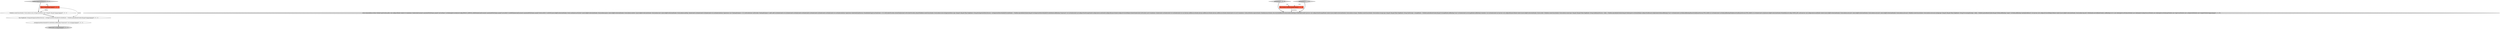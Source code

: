 digraph {
7 [style = filled, label = "bindRowIngestionMeters['0', '0', '1']", fillcolor = lightgray, shape = diamond image = "AAA0AAABBB3BBB"];
8 [style = filled, label = "binder.bind().in()@@@6@@@['0', '0', '1']", fillcolor = lightgray, shape = ellipse image = "AAA0AAABBB3BBB"];
0 [style = filled, label = "return ImmutableList.of(new Module(){@Override public void configure(Binder binder){if (standalone) {binder.bindConstant().annotatedWith(Names.named(\"serviceName\")).to(IndexingServiceSelectorConfig.DEFAULT_SERVICE_NAME)binder.bindConstant().annotatedWith(Names.named(\"servicePort\")).to(8090)binder.bindConstant().annotatedWith(Names.named(\"tlsServicePort\")).to(8290)}JsonConfigProvider.bind(binder,\"druid.coordinator.asOverlord\",)JsonConfigProvider.bind(binder,\"druid.indexer.queue\",)JsonConfigProvider.bind(binder,\"druid.indexer.tasklock\",)JsonConfigProvider.bind(binder,\"druid.indexer.task\",)JsonConfigProvider.bind(binder,\"druid.indexer.auditlog\",)binder.bind().in()binder.bind().to()binder.bind().to().in()binder.bind(new TypeLiteral<List<TaskLogStreamer>>(){}).toProvider(new ListProvider<TaskLogStreamer>().add().add()).in()binder.bind().to().in()binder.bind().in()binder.bind().in()binder.bind().in()binder.bind().in()binder.bind().in()binder.bind().to().in()binder.bind(new TypeLiteral<IndexTaskClientFactory<ParallelIndexSupervisorTaskClient>>(){}).toProvider(Providers.of(null))binder.bind().toProvider(Providers.of(null))PolyBind.createChoice(binder,\"druid.indexer.task.rowIngestionMeters.type\",Key.get(),Key.get())final MapBinder<String,RowIngestionMetersFactory> rowIngestionMetersHandlerProviderBinder = PolyBind.optionBinder(binder,Key.get())rowIngestionMetersHandlerProviderBinder.addBinding(\"dropwizard\").to().in()binder.bind().in()configureTaskStorage(binder)configureAutoscale(binder)configureRunners(binder)configureOverlordHelpers(binder)binder.bind().toProvider().in()if (standalone) {binder.bind().in()binder.bind().to().in()binder.bind().to().in()}Jerseys.addResource(binder,)Jerseys.addResource(binder,)Jerseys.addResource(binder,)binder.bind().to().in()if (standalone) {LifecycleModule.register(binder,)}bindAnnouncer(binder,,DiscoverySideEffectsProvider.builder(NodeType.OVERLORD).build())}private void configureTaskStorage(Binder binder){JsonConfigProvider.bind(binder,\"druid.indexer.storage\",)PolyBind.createChoice(binder,\"druid.indexer.storage.type\",Key.get(),Key.get())final MapBinder<String,TaskStorage> storageBinder = PolyBind.optionBinder(binder,Key.get())storageBinder.addBinding(\"local\").to()binder.bind().in()storageBinder.addBinding(\"metadata\").to().in()binder.bind().in()}private void configureRunners(Binder binder){JsonConfigProvider.bind(binder,\"druid.worker\",)PolyBind.createChoice(binder,\"druid.indexer.runner.type\",Key.get(),Key.get())final MapBinder<String,TaskRunnerFactory> biddy = PolyBind.optionBinder(binder,Key.get())IndexingServiceModuleHelper.configureTaskRunnerConfigs(binder)biddy.addBinding(\"local\").to()binder.bind().in()biddy.addBinding(RemoteTaskRunnerFactory.TYPE_NAME).to().in()binder.bind().in()biddy.addBinding(HttpRemoteTaskRunnerFactory.TYPE_NAME).to().in()binder.bind().in()JacksonConfigProvider.bind(binder,WorkerBehaviorConfig.CONFIG_KEY,,null)}private void configureAutoscale(Binder binder){JsonConfigProvider.bind(binder,\"druid.indexer.autoscale\",)JsonConfigProvider.bind(binder,\"druid.indexer.autoscale\",)JsonConfigProvider.bind(binder,\"druid.indexer.autoscale\",)PolyBind.createChoice(binder,\"druid.indexer.autoscale.strategy.type\",Key.get(),Key.get())final MapBinder<String,ProvisioningStrategy> biddy = PolyBind.optionBinder(binder,Key.get())biddy.addBinding(\"simple\").to()biddy.addBinding(\"pendingTaskBased\").to()}private void configureOverlordHelpers(Binder binder){JsonConfigProvider.bind(binder,\"druid.indexer.logs.kill\",)Multibinder.newSetBinder(binder,).addBinding().to()}},new IndexingServiceFirehoseModule(),new IndexingServiceInputSourceModule(),new IndexingServiceTaskLogsModule(),new SupervisorModule(),new LookupSerdeModule(),new SamplerModule())@@@3@@@['1', '1', '0']", fillcolor = lightgray, shape = ellipse image = "AAA0AAABBB1BBB"];
9 [style = filled, label = "rowIngestionMetersHandlerProviderBinder.addBinding(\"dropwizard\").to().in()@@@5@@@['0', '0', '1']", fillcolor = white, shape = ellipse image = "AAA0AAABBB3BBB"];
2 [style = filled, label = "final boolean standalone@@@2@@@['1', '1', '0']", fillcolor = tomato, shape = box image = "AAA0AAABBB1BBB"];
6 [style = filled, label = "PolyBind.createChoice(binder,\"druid.indexer.task.rowIngestionMeters.type\",Key.get(),Key.get())@@@3@@@['0', '0', '1']", fillcolor = white, shape = ellipse image = "AAA0AAABBB3BBB"];
4 [style = filled, label = "final MapBinder<String,RowIngestionMetersFactory> rowIngestionMetersHandlerProviderBinder = PolyBind.optionBinder(binder,Key.get())@@@4@@@['0', '0', '1']", fillcolor = white, shape = ellipse image = "AAA0AAABBB3BBB"];
1 [style = filled, label = "getModules['1', '0', '0']", fillcolor = lightgray, shape = diamond image = "AAA0AAABBB1BBB"];
3 [style = filled, label = "getModules['0', '1', '0']", fillcolor = lightgray, shape = diamond image = "AAA0AAABBB2BBB"];
5 [style = filled, label = "Binder binder@@@2@@@['0', '0', '1']", fillcolor = tomato, shape = box image = "AAA0AAABBB3BBB"];
1->2 [style = dotted, label="true"];
7->6 [style = bold, label=""];
7->5 [style = dotted, label="true"];
9->8 [style = bold, label=""];
6->4 [style = bold, label=""];
3->0 [style = bold, label=""];
3->2 [style = dotted, label="true"];
4->9 [style = bold, label=""];
2->0 [style = solid, label="standalone"];
5->6 [style = solid, label="binder"];
1->0 [style = bold, label=""];
5->4 [style = solid, label="binder"];
}
